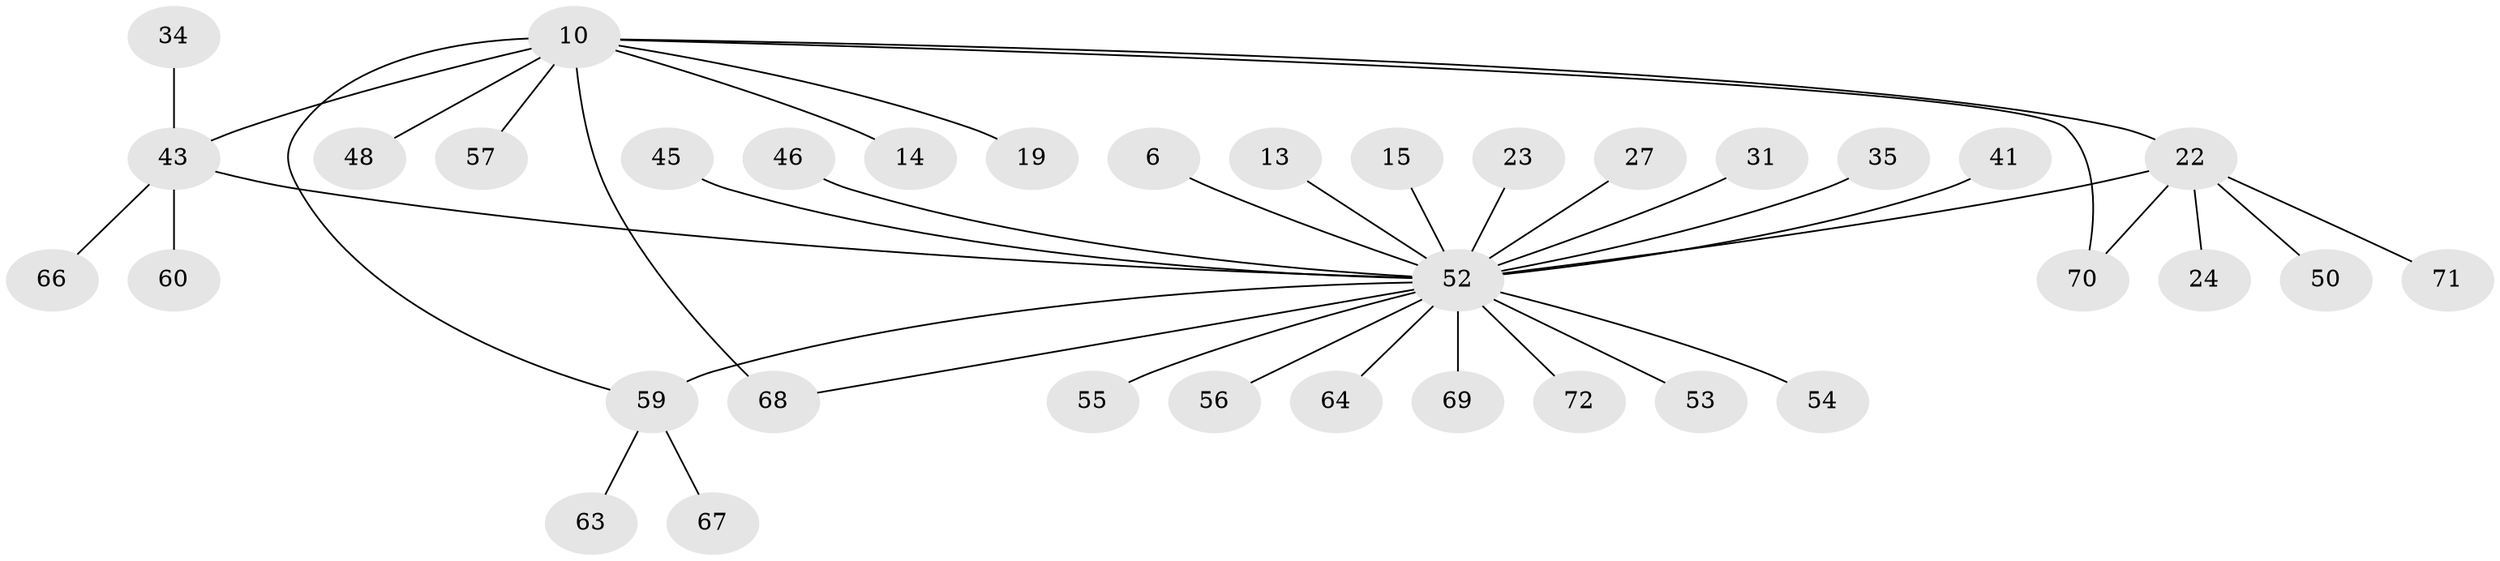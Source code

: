 // original degree distribution, {11: 0.027777777777777776, 8: 0.013888888888888888, 10: 0.013888888888888888, 3: 0.125, 1: 0.5138888888888888, 4: 0.05555555555555555, 2: 0.20833333333333334, 14: 0.013888888888888888, 7: 0.013888888888888888, 5: 0.013888888888888888}
// Generated by graph-tools (version 1.1) at 2025/48/03/09/25 04:48:41]
// undirected, 36 vertices, 39 edges
graph export_dot {
graph [start="1"]
  node [color=gray90,style=filled];
  6;
  10 [super="+1"];
  13;
  14;
  15;
  19;
  22 [super="+2"];
  23;
  24;
  27;
  31 [super="+25"];
  34;
  35;
  41;
  43 [super="+29"];
  45;
  46;
  48;
  50;
  52 [super="+42+37+40+33"];
  53;
  54;
  55;
  56 [super="+30"];
  57 [super="+9"];
  59 [super="+32+51+49"];
  60 [super="+58"];
  63;
  64 [super="+38"];
  66;
  67;
  68 [super="+16+28"];
  69 [super="+65"];
  70 [super="+5+20+39+62+44"];
  71;
  72;
  6 -- 52;
  10 -- 14;
  10 -- 22 [weight=2];
  10 -- 48;
  10 -- 19;
  10 -- 43 [weight=2];
  10 -- 70;
  10 -- 68 [weight=2];
  10 -- 59 [weight=2];
  10 -- 57;
  13 -- 52;
  15 -- 52;
  22 -- 24;
  22 -- 50;
  22 -- 71;
  22 -- 70 [weight=2];
  22 -- 52 [weight=6];
  23 -- 52;
  27 -- 52;
  31 -- 52;
  34 -- 43;
  35 -- 52;
  41 -- 52;
  43 -- 66;
  43 -- 52 [weight=2];
  43 -- 60;
  45 -- 52;
  46 -- 52;
  52 -- 68;
  52 -- 72;
  52 -- 53;
  52 -- 54;
  52 -- 64;
  52 -- 59 [weight=3];
  52 -- 55;
  52 -- 56;
  52 -- 69;
  59 -- 63;
  59 -- 67;
}
